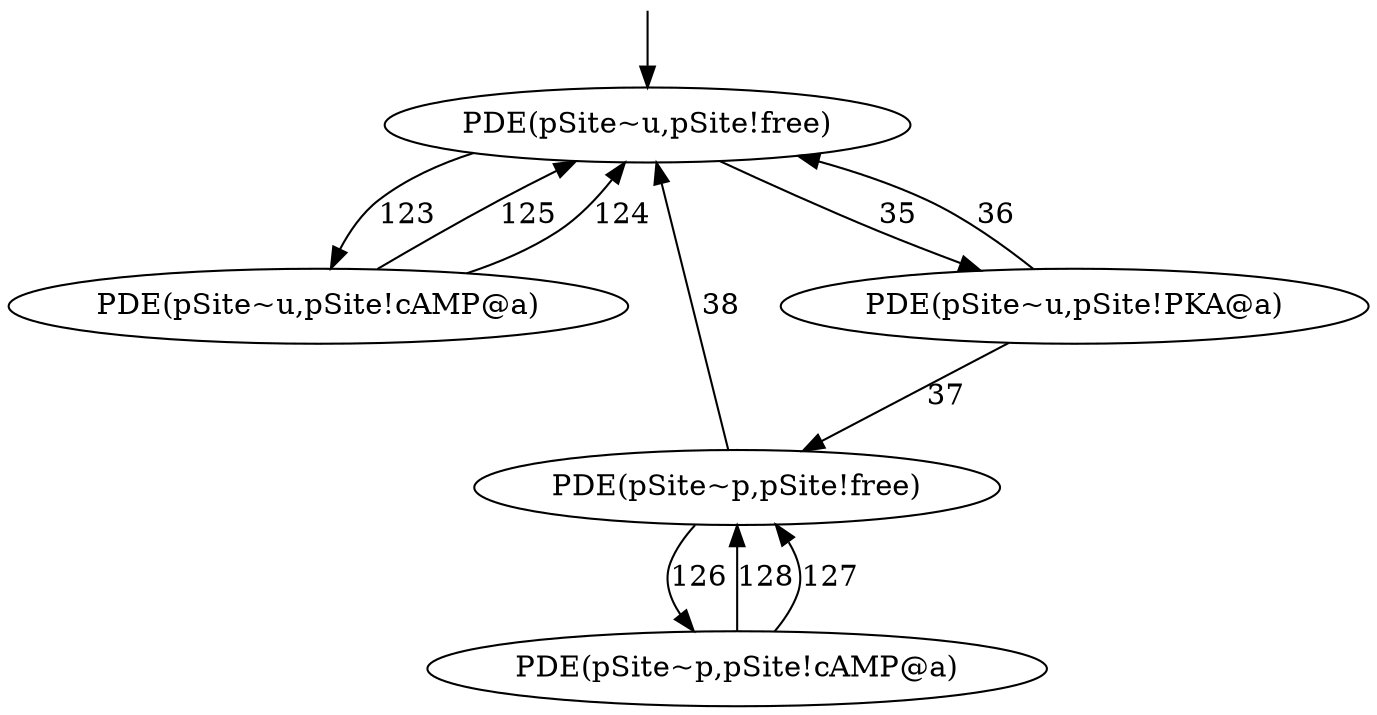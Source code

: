 digraph G{
"Init_91" [label="" style="invis" width="0px" height="0px"];
"Node_178" [label="PDE(pSite~p,pSite!cAMP@a)"];
"Node_179" [label="PDE(pSite~u,pSite!cAMP@a)"];
"Node_93" [label="PDE(pSite~p,pSite!free)"];
"Node_177" [label="PDE(pSite~u,pSite!PKA@a)"];
"Node_91" [label="PDE(pSite~u,pSite!free)"];
"Node_178" -> "Node_93" [label="128"];
"Node_178" -> "Node_93" [label="127"];
"Node_93" -> "Node_178" [label="126"];
"Node_179" -> "Node_91" [label="125"];
"Node_179" -> "Node_91" [label="124"];
"Node_91" -> "Node_179" [label="123"];
"Node_93" -> "Node_91" [label="38"];
"Node_177" -> "Node_93" [label="37"];
"Node_177" -> "Node_91" [label="36"];
"Node_91" -> "Node_177" [label="35"];
"Init_91" -> "Node_91" [label=""];
}
